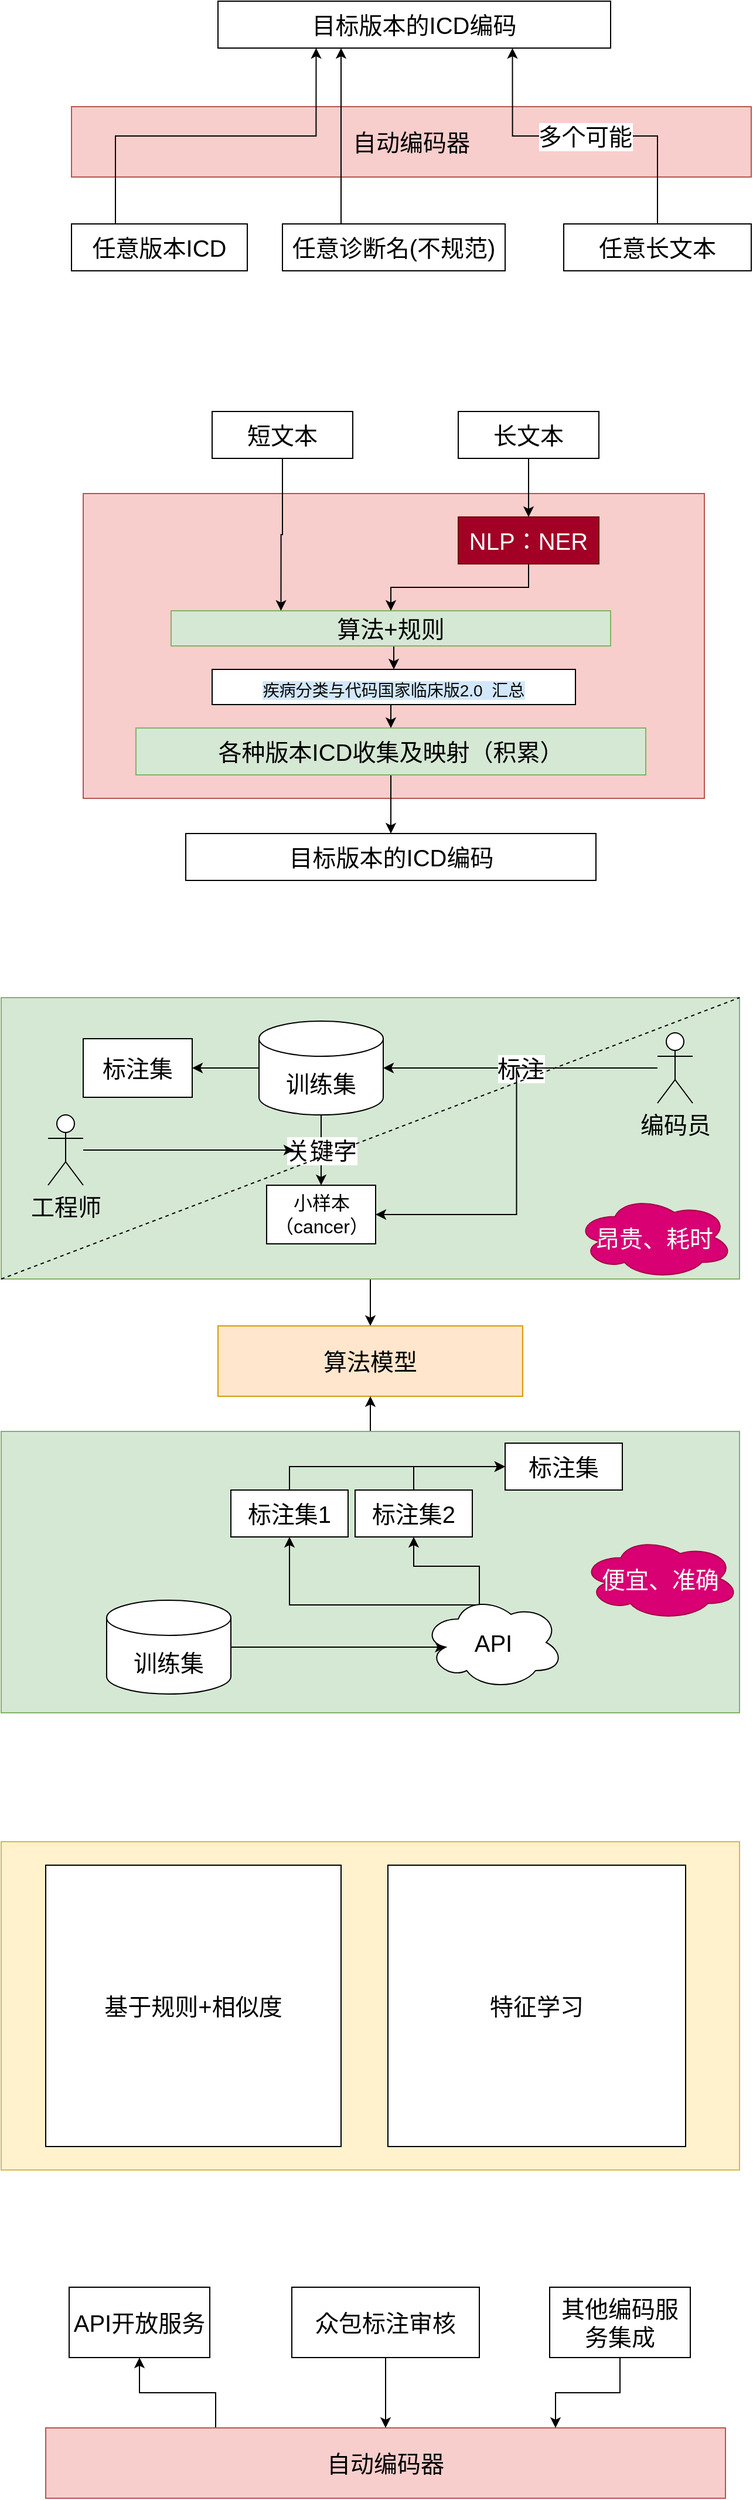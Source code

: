 <mxfile version="14.4.6" type="github" pages="7">
  <diagram id="YWA8alxb4Ff4LB2gFayH" name="自动编码">
    <mxGraphModel dx="1422" dy="762" grid="1" gridSize="10" guides="1" tooltips="1" connect="1" arrows="1" fold="1" page="1" pageScale="1" pageWidth="827" pageHeight="1169" math="0" shadow="0">
      <root>
        <mxCell id="0" />
        <mxCell id="1" parent="0" />
        <mxCell id="7i1Ni6EfzhS9-jwkkgG2-1" value="自动编码器" style="rounded=0;whiteSpace=wrap;html=1;fontSize=20;fillColor=#f8cecc;strokeColor=#b85450;" parent="1" vertex="1">
          <mxGeometry x="120" y="160" width="580" height="60" as="geometry" />
        </mxCell>
        <mxCell id="7i1Ni6EfzhS9-jwkkgG2-5" style="edgeStyle=orthogonalEdgeStyle;rounded=0;orthogonalLoop=1;jettySize=auto;html=1;exitX=0.25;exitY=0;exitDx=0;exitDy=0;entryX=0.25;entryY=1;entryDx=0;entryDy=0;fontSize=20;" parent="1" source="7i1Ni6EfzhS9-jwkkgG2-2" target="7i1Ni6EfzhS9-jwkkgG2-4" edge="1">
          <mxGeometry relative="1" as="geometry" />
        </mxCell>
        <mxCell id="7i1Ni6EfzhS9-jwkkgG2-2" value="任意版本ICD" style="rounded=0;whiteSpace=wrap;html=1;fontSize=20;" parent="1" vertex="1">
          <mxGeometry x="120" y="260" width="150" height="40" as="geometry" />
        </mxCell>
        <mxCell id="7i1Ni6EfzhS9-jwkkgG2-4" value="目标版本的ICD编码" style="rounded=0;whiteSpace=wrap;html=1;fontSize=20;" parent="1" vertex="1">
          <mxGeometry x="245" y="70" width="335" height="40" as="geometry" />
        </mxCell>
        <mxCell id="7i1Ni6EfzhS9-jwkkgG2-10" style="edgeStyle=orthogonalEdgeStyle;rounded=0;orthogonalLoop=1;jettySize=auto;html=1;exitX=0.5;exitY=0;exitDx=0;exitDy=0;fontSize=20;" parent="1" source="7i1Ni6EfzhS9-jwkkgG2-6" target="7i1Ni6EfzhS9-jwkkgG2-4" edge="1">
          <mxGeometry relative="1" as="geometry">
            <Array as="points">
              <mxPoint x="350" y="260" />
            </Array>
          </mxGeometry>
        </mxCell>
        <mxCell id="7i1Ni6EfzhS9-jwkkgG2-6" value="任意诊断名(不规范)" style="rounded=0;whiteSpace=wrap;html=1;fontSize=20;" parent="1" vertex="1">
          <mxGeometry x="300" y="260" width="190" height="40" as="geometry" />
        </mxCell>
        <mxCell id="7i1Ni6EfzhS9-jwkkgG2-12" value="多个可能" style="edgeStyle=orthogonalEdgeStyle;rounded=0;orthogonalLoop=1;jettySize=auto;html=1;exitX=0.5;exitY=0;exitDx=0;exitDy=0;entryX=0.75;entryY=1;entryDx=0;entryDy=0;fontSize=20;" parent="1" source="7i1Ni6EfzhS9-jwkkgG2-11" target="7i1Ni6EfzhS9-jwkkgG2-4" edge="1">
          <mxGeometry relative="1" as="geometry" />
        </mxCell>
        <mxCell id="7i1Ni6EfzhS9-jwkkgG2-11" value="任意长文本" style="rounded=0;whiteSpace=wrap;html=1;fontSize=20;" parent="1" vertex="1">
          <mxGeometry x="540" y="260" width="160" height="40" as="geometry" />
        </mxCell>
        <mxCell id="7i1Ni6EfzhS9-jwkkgG2-13" value="" style="rounded=0;whiteSpace=wrap;html=1;fontSize=20;fillColor=#f8cecc;strokeColor=#b85450;" parent="1" vertex="1">
          <mxGeometry x="130" y="490" width="530" height="260" as="geometry" />
        </mxCell>
        <mxCell id="7i1Ni6EfzhS9-jwkkgG2-26" style="edgeStyle=orthogonalEdgeStyle;rounded=0;orthogonalLoop=1;jettySize=auto;html=1;exitX=0.5;exitY=1;exitDx=0;exitDy=0;entryX=0.5;entryY=0;entryDx=0;entryDy=0;fontSize=20;" parent="1" source="7i1Ni6EfzhS9-jwkkgG2-14" target="7i1Ni6EfzhS9-jwkkgG2-25" edge="1">
          <mxGeometry relative="1" as="geometry" />
        </mxCell>
        <mxCell id="7i1Ni6EfzhS9-jwkkgG2-14" value="各种版本ICD收集及映射（积累）" style="rounded=0;whiteSpace=wrap;html=1;fontSize=20;fillColor=#d5e8d4;strokeColor=#82b366;" parent="1" vertex="1">
          <mxGeometry x="175" y="690" width="435" height="40" as="geometry" />
        </mxCell>
        <mxCell id="7i1Ni6EfzhS9-jwkkgG2-20" style="edgeStyle=orthogonalEdgeStyle;rounded=0;orthogonalLoop=1;jettySize=auto;html=1;exitX=0.5;exitY=1;exitDx=0;exitDy=0;entryX=0.5;entryY=0;entryDx=0;entryDy=0;fontSize=20;" parent="1" source="7i1Ni6EfzhS9-jwkkgG2-15" target="7i1Ni6EfzhS9-jwkkgG2-14" edge="1">
          <mxGeometry relative="1" as="geometry" />
        </mxCell>
        <mxCell id="7i1Ni6EfzhS9-jwkkgG2-15" value="&lt;span style=&quot;color: rgb(8 , 8 , 8) ; font-family: &amp;#34;verdana&amp;#34; , &amp;#34;arial&amp;#34; , &amp;#34;helvetica&amp;#34; , , sans-serif ; font-size: 14px ; background-color: rgb(210 , 231 , 250)&quot;&gt;疾病分类与代码国家临床版2.0&amp;nbsp; 汇总&lt;/span&gt;" style="rounded=0;whiteSpace=wrap;html=1;fontSize=20;" parent="1" vertex="1">
          <mxGeometry x="240" y="640" width="310" height="30" as="geometry" />
        </mxCell>
        <mxCell id="7i1Ni6EfzhS9-jwkkgG2-19" style="edgeStyle=orthogonalEdgeStyle;rounded=0;orthogonalLoop=1;jettySize=auto;html=1;exitX=0.5;exitY=1;exitDx=0;exitDy=0;entryX=0.5;entryY=0;entryDx=0;entryDy=0;fontSize=20;" parent="1" source="7i1Ni6EfzhS9-jwkkgG2-16" target="7i1Ni6EfzhS9-jwkkgG2-15" edge="1">
          <mxGeometry relative="1" as="geometry" />
        </mxCell>
        <mxCell id="7i1Ni6EfzhS9-jwkkgG2-16" value="算法+规则" style="rounded=0;whiteSpace=wrap;html=1;fontSize=20;fillColor=#d5e8d4;strokeColor=#82b366;" parent="1" vertex="1">
          <mxGeometry x="205" y="590" width="375" height="30" as="geometry" />
        </mxCell>
        <mxCell id="7i1Ni6EfzhS9-jwkkgG2-18" style="edgeStyle=orthogonalEdgeStyle;rounded=0;orthogonalLoop=1;jettySize=auto;html=1;exitX=0.5;exitY=1;exitDx=0;exitDy=0;entryX=0.5;entryY=0;entryDx=0;entryDy=0;fontSize=20;" parent="1" source="7i1Ni6EfzhS9-jwkkgG2-17" target="7i1Ni6EfzhS9-jwkkgG2-16" edge="1">
          <mxGeometry relative="1" as="geometry" />
        </mxCell>
        <mxCell id="7i1Ni6EfzhS9-jwkkgG2-17" value="NLP：NER" style="rounded=0;whiteSpace=wrap;html=1;fontSize=20;fillColor=#a20025;strokeColor=#6F0000;fontColor=#ffffff;" parent="1" vertex="1">
          <mxGeometry x="450" y="510" width="120" height="40" as="geometry" />
        </mxCell>
        <mxCell id="7i1Ni6EfzhS9-jwkkgG2-24" style="edgeStyle=orthogonalEdgeStyle;rounded=0;orthogonalLoop=1;jettySize=auto;html=1;exitX=0.5;exitY=1;exitDx=0;exitDy=0;entryX=0.25;entryY=0;entryDx=0;entryDy=0;fontSize=20;" parent="1" source="7i1Ni6EfzhS9-jwkkgG2-21" target="7i1Ni6EfzhS9-jwkkgG2-16" edge="1">
          <mxGeometry relative="1" as="geometry" />
        </mxCell>
        <mxCell id="7i1Ni6EfzhS9-jwkkgG2-21" value="短文本" style="rounded=0;whiteSpace=wrap;html=1;fontSize=20;" parent="1" vertex="1">
          <mxGeometry x="240" y="420" width="120" height="40" as="geometry" />
        </mxCell>
        <mxCell id="7i1Ni6EfzhS9-jwkkgG2-23" style="edgeStyle=orthogonalEdgeStyle;rounded=0;orthogonalLoop=1;jettySize=auto;html=1;exitX=0.5;exitY=1;exitDx=0;exitDy=0;fontSize=20;" parent="1" source="7i1Ni6EfzhS9-jwkkgG2-22" target="7i1Ni6EfzhS9-jwkkgG2-17" edge="1">
          <mxGeometry relative="1" as="geometry" />
        </mxCell>
        <mxCell id="7i1Ni6EfzhS9-jwkkgG2-22" value="长文本" style="rounded=0;whiteSpace=wrap;html=1;fontSize=20;" parent="1" vertex="1">
          <mxGeometry x="450" y="420" width="120" height="40" as="geometry" />
        </mxCell>
        <mxCell id="7i1Ni6EfzhS9-jwkkgG2-25" value="目标版本的ICD编码" style="rounded=0;whiteSpace=wrap;html=1;fontSize=20;" parent="1" vertex="1">
          <mxGeometry x="217.5" y="780" width="350" height="40" as="geometry" />
        </mxCell>
        <mxCell id="7i1Ni6EfzhS9-jwkkgG2-44" style="edgeStyle=orthogonalEdgeStyle;rounded=0;orthogonalLoop=1;jettySize=auto;html=1;exitX=0.5;exitY=1;exitDx=0;exitDy=0;fontSize=20;" parent="1" source="7i1Ni6EfzhS9-jwkkgG2-27" target="7i1Ni6EfzhS9-jwkkgG2-29" edge="1">
          <mxGeometry relative="1" as="geometry" />
        </mxCell>
        <mxCell id="7i1Ni6EfzhS9-jwkkgG2-27" value="" style="rounded=0;whiteSpace=wrap;html=1;fontSize=20;fillColor=#d5e8d4;strokeColor=#82b366;" parent="1" vertex="1">
          <mxGeometry x="60" y="920" width="630" height="240" as="geometry" />
        </mxCell>
        <mxCell id="7i1Ni6EfzhS9-jwkkgG2-37" value="关键字" style="edgeStyle=orthogonalEdgeStyle;rounded=0;orthogonalLoop=1;jettySize=auto;html=1;exitX=0.5;exitY=1;exitDx=0;exitDy=0;exitPerimeter=0;fontSize=20;" parent="1" source="7i1Ni6EfzhS9-jwkkgG2-28" target="7i1Ni6EfzhS9-jwkkgG2-30" edge="1">
          <mxGeometry relative="1" as="geometry" />
        </mxCell>
        <mxCell id="7i1Ni6EfzhS9-jwkkgG2-63" style="edgeStyle=orthogonalEdgeStyle;rounded=0;orthogonalLoop=1;jettySize=auto;html=1;exitX=0;exitY=0.5;exitDx=0;exitDy=0;exitPerimeter=0;entryX=1;entryY=0.5;entryDx=0;entryDy=0;fontSize=20;" parent="1" source="7i1Ni6EfzhS9-jwkkgG2-28" target="7i1Ni6EfzhS9-jwkkgG2-62" edge="1">
          <mxGeometry relative="1" as="geometry" />
        </mxCell>
        <mxCell id="7i1Ni6EfzhS9-jwkkgG2-28" value="训练集" style="shape=cylinder3;whiteSpace=wrap;html=1;boundedLbl=1;backgroundOutline=1;size=15;fontSize=20;" parent="1" vertex="1">
          <mxGeometry x="280" y="940" width="106" height="80" as="geometry" />
        </mxCell>
        <mxCell id="7i1Ni6EfzhS9-jwkkgG2-29" value="算法模型" style="rounded=0;whiteSpace=wrap;html=1;fontSize=20;fillColor=#ffe6cc;strokeColor=#d79b00;" parent="1" vertex="1">
          <mxGeometry x="245" y="1200" width="260" height="60" as="geometry" />
        </mxCell>
        <mxCell id="7i1Ni6EfzhS9-jwkkgG2-30" value="小样本（cancer）" style="rounded=0;whiteSpace=wrap;html=1;fontSize=16;" parent="1" vertex="1">
          <mxGeometry x="286.5" y="1080" width="93" height="50" as="geometry" />
        </mxCell>
        <mxCell id="7i1Ni6EfzhS9-jwkkgG2-32" value="标注" style="edgeStyle=orthogonalEdgeStyle;rounded=0;orthogonalLoop=1;jettySize=auto;html=1;fontSize=20;" parent="1" source="7i1Ni6EfzhS9-jwkkgG2-31" target="7i1Ni6EfzhS9-jwkkgG2-28" edge="1">
          <mxGeometry relative="1" as="geometry" />
        </mxCell>
        <mxCell id="7i1Ni6EfzhS9-jwkkgG2-40" style="edgeStyle=orthogonalEdgeStyle;rounded=0;orthogonalLoop=1;jettySize=auto;html=1;entryX=1;entryY=0.5;entryDx=0;entryDy=0;fontSize=20;" parent="1" source="7i1Ni6EfzhS9-jwkkgG2-31" target="7i1Ni6EfzhS9-jwkkgG2-30" edge="1">
          <mxGeometry relative="1" as="geometry" />
        </mxCell>
        <mxCell id="7i1Ni6EfzhS9-jwkkgG2-31" value="编码员" style="shape=umlActor;verticalLabelPosition=bottom;verticalAlign=top;html=1;outlineConnect=0;fontSize=20;" parent="1" vertex="1">
          <mxGeometry x="620" y="950" width="30" height="60" as="geometry" />
        </mxCell>
        <mxCell id="7i1Ni6EfzhS9-jwkkgG2-39" style="edgeStyle=orthogonalEdgeStyle;rounded=0;orthogonalLoop=1;jettySize=auto;html=1;fontSize=20;" parent="1" source="7i1Ni6EfzhS9-jwkkgG2-38" edge="1">
          <mxGeometry relative="1" as="geometry">
            <mxPoint x="310" y="1050" as="targetPoint" />
          </mxGeometry>
        </mxCell>
        <mxCell id="7i1Ni6EfzhS9-jwkkgG2-38" value="工程师" style="shape=umlActor;verticalLabelPosition=bottom;verticalAlign=top;html=1;outlineConnect=0;fontSize=20;" parent="1" vertex="1">
          <mxGeometry x="100" y="1020" width="30" height="60" as="geometry" />
        </mxCell>
        <mxCell id="7i1Ni6EfzhS9-jwkkgG2-41" value="" style="endArrow=none;dashed=1;html=1;fontSize=20;entryX=1;entryY=0;entryDx=0;entryDy=0;exitX=0;exitY=1;exitDx=0;exitDy=0;" parent="1" source="7i1Ni6EfzhS9-jwkkgG2-27" target="7i1Ni6EfzhS9-jwkkgG2-27" edge="1">
          <mxGeometry width="50" height="50" relative="1" as="geometry">
            <mxPoint x="70" y="1150" as="sourcePoint" />
            <mxPoint x="120" y="1100" as="targetPoint" />
          </mxGeometry>
        </mxCell>
        <mxCell id="7i1Ni6EfzhS9-jwkkgG2-43" value="昂贵、耗时" style="ellipse;shape=cloud;whiteSpace=wrap;html=1;fontSize=20;fillColor=#d80073;strokeColor=#A50040;fontColor=#ffffff;" parent="1" vertex="1">
          <mxGeometry x="550" y="1089" width="135" height="71" as="geometry" />
        </mxCell>
        <mxCell id="7i1Ni6EfzhS9-jwkkgG2-46" style="edgeStyle=orthogonalEdgeStyle;rounded=0;orthogonalLoop=1;jettySize=auto;html=1;exitX=0.5;exitY=0;exitDx=0;exitDy=0;fontSize=20;" parent="1" source="7i1Ni6EfzhS9-jwkkgG2-45" target="7i1Ni6EfzhS9-jwkkgG2-29" edge="1">
          <mxGeometry relative="1" as="geometry" />
        </mxCell>
        <mxCell id="7i1Ni6EfzhS9-jwkkgG2-45" value="" style="rounded=0;whiteSpace=wrap;html=1;fontSize=20;fillColor=#d5e8d4;strokeColor=#82b366;" parent="1" vertex="1">
          <mxGeometry x="60" y="1290" width="630" height="240" as="geometry" />
        </mxCell>
        <mxCell id="7i1Ni6EfzhS9-jwkkgG2-49" style="edgeStyle=orthogonalEdgeStyle;rounded=0;orthogonalLoop=1;jettySize=auto;html=1;exitX=1;exitY=0.5;exitDx=0;exitDy=0;exitPerimeter=0;entryX=0.16;entryY=0.55;entryDx=0;entryDy=0;entryPerimeter=0;fontSize=20;" parent="1" source="7i1Ni6EfzhS9-jwkkgG2-47" target="7i1Ni6EfzhS9-jwkkgG2-48" edge="1">
          <mxGeometry relative="1" as="geometry" />
        </mxCell>
        <mxCell id="7i1Ni6EfzhS9-jwkkgG2-47" value="训练集" style="shape=cylinder3;whiteSpace=wrap;html=1;boundedLbl=1;backgroundOutline=1;size=15;fontSize=20;" parent="1" vertex="1">
          <mxGeometry x="150" y="1434" width="106" height="80" as="geometry" />
        </mxCell>
        <mxCell id="7i1Ni6EfzhS9-jwkkgG2-51" style="edgeStyle=orthogonalEdgeStyle;rounded=0;orthogonalLoop=1;jettySize=auto;html=1;exitX=0.4;exitY=0.1;exitDx=0;exitDy=0;exitPerimeter=0;entryX=0.5;entryY=1;entryDx=0;entryDy=0;fontSize=20;" parent="1" source="7i1Ni6EfzhS9-jwkkgG2-48" target="7i1Ni6EfzhS9-jwkkgG2-50" edge="1">
          <mxGeometry relative="1" as="geometry" />
        </mxCell>
        <mxCell id="7i1Ni6EfzhS9-jwkkgG2-55" style="edgeStyle=orthogonalEdgeStyle;rounded=0;orthogonalLoop=1;jettySize=auto;html=1;exitX=0.4;exitY=0.1;exitDx=0;exitDy=0;exitPerimeter=0;entryX=0.5;entryY=1;entryDx=0;entryDy=0;fontSize=20;" parent="1" source="7i1Ni6EfzhS9-jwkkgG2-48" target="7i1Ni6EfzhS9-jwkkgG2-53" edge="1">
          <mxGeometry relative="1" as="geometry" />
        </mxCell>
        <mxCell id="7i1Ni6EfzhS9-jwkkgG2-48" value="API" style="ellipse;shape=cloud;whiteSpace=wrap;html=1;fontSize=20;" parent="1" vertex="1">
          <mxGeometry x="420" y="1430" width="120" height="80" as="geometry" />
        </mxCell>
        <mxCell id="7i1Ni6EfzhS9-jwkkgG2-59" style="edgeStyle=orthogonalEdgeStyle;rounded=0;orthogonalLoop=1;jettySize=auto;html=1;exitX=0.5;exitY=0;exitDx=0;exitDy=0;entryX=0;entryY=0.5;entryDx=0;entryDy=0;fontSize=20;" parent="1" source="7i1Ni6EfzhS9-jwkkgG2-50" target="7i1Ni6EfzhS9-jwkkgG2-58" edge="1">
          <mxGeometry relative="1" as="geometry" />
        </mxCell>
        <mxCell id="7i1Ni6EfzhS9-jwkkgG2-50" value="标注集1" style="rounded=0;whiteSpace=wrap;html=1;fontSize=20;" parent="1" vertex="1">
          <mxGeometry x="256" y="1340" width="100" height="40" as="geometry" />
        </mxCell>
        <mxCell id="7i1Ni6EfzhS9-jwkkgG2-61" style="edgeStyle=orthogonalEdgeStyle;rounded=0;orthogonalLoop=1;jettySize=auto;html=1;exitX=0.5;exitY=0;exitDx=0;exitDy=0;entryX=0;entryY=0.5;entryDx=0;entryDy=0;fontSize=20;" parent="1" source="7i1Ni6EfzhS9-jwkkgG2-53" target="7i1Ni6EfzhS9-jwkkgG2-58" edge="1">
          <mxGeometry relative="1" as="geometry" />
        </mxCell>
        <mxCell id="7i1Ni6EfzhS9-jwkkgG2-53" value="标注集2" style="rounded=0;whiteSpace=wrap;html=1;fontSize=20;" parent="1" vertex="1">
          <mxGeometry x="362" y="1340" width="100" height="40" as="geometry" />
        </mxCell>
        <mxCell id="7i1Ni6EfzhS9-jwkkgG2-57" value="便宜、准确" style="ellipse;shape=cloud;whiteSpace=wrap;html=1;fontSize=20;fillColor=#d80073;strokeColor=#A50040;fontColor=#ffffff;" parent="1" vertex="1">
          <mxGeometry x="555" y="1380" width="135" height="71" as="geometry" />
        </mxCell>
        <mxCell id="7i1Ni6EfzhS9-jwkkgG2-58" value="标注集" style="rounded=0;whiteSpace=wrap;html=1;fontSize=20;" parent="1" vertex="1">
          <mxGeometry x="490" y="1300" width="100" height="40" as="geometry" />
        </mxCell>
        <mxCell id="7i1Ni6EfzhS9-jwkkgG2-62" value="标注集" style="rounded=0;whiteSpace=wrap;html=1;fontSize=20;" parent="1" vertex="1">
          <mxGeometry x="130" y="955" width="93" height="50" as="geometry" />
        </mxCell>
        <mxCell id="7i1Ni6EfzhS9-jwkkgG2-64" value="" style="rounded=0;whiteSpace=wrap;html=1;fontSize=20;fillColor=#fff2cc;strokeColor=#d6b656;" parent="1" vertex="1">
          <mxGeometry x="60" y="1640" width="630" height="280" as="geometry" />
        </mxCell>
        <mxCell id="7i1Ni6EfzhS9-jwkkgG2-65" value="基于规则+相似度" style="rounded=0;whiteSpace=wrap;html=1;fontSize=20;" parent="1" vertex="1">
          <mxGeometry x="98" y="1660" width="252" height="240" as="geometry" />
        </mxCell>
        <mxCell id="7i1Ni6EfzhS9-jwkkgG2-66" value="特征学习" style="rounded=0;whiteSpace=wrap;html=1;fontSize=20;" parent="1" vertex="1">
          <mxGeometry x="390" y="1660" width="254" height="240" as="geometry" />
        </mxCell>
        <mxCell id="7i1Ni6EfzhS9-jwkkgG2-69" style="edgeStyle=orthogonalEdgeStyle;rounded=0;orthogonalLoop=1;jettySize=auto;html=1;exitX=0.25;exitY=0;exitDx=0;exitDy=0;fontSize=20;" parent="1" source="7i1Ni6EfzhS9-jwkkgG2-67" target="7i1Ni6EfzhS9-jwkkgG2-68" edge="1">
          <mxGeometry relative="1" as="geometry" />
        </mxCell>
        <mxCell id="7i1Ni6EfzhS9-jwkkgG2-67" value="自动编码器" style="rounded=0;whiteSpace=wrap;html=1;fontSize=20;fillColor=#f8cecc;strokeColor=#b85450;" parent="1" vertex="1">
          <mxGeometry x="98" y="2140" width="580" height="60" as="geometry" />
        </mxCell>
        <mxCell id="7i1Ni6EfzhS9-jwkkgG2-68" value="API开放服务" style="rounded=0;whiteSpace=wrap;html=1;fontSize=20;" parent="1" vertex="1">
          <mxGeometry x="118" y="2020" width="120" height="60" as="geometry" />
        </mxCell>
        <mxCell id="7i1Ni6EfzhS9-jwkkgG2-71" style="edgeStyle=orthogonalEdgeStyle;rounded=0;orthogonalLoop=1;jettySize=auto;html=1;exitX=0.5;exitY=1;exitDx=0;exitDy=0;fontSize=20;" parent="1" source="7i1Ni6EfzhS9-jwkkgG2-70" target="7i1Ni6EfzhS9-jwkkgG2-67" edge="1">
          <mxGeometry relative="1" as="geometry" />
        </mxCell>
        <mxCell id="7i1Ni6EfzhS9-jwkkgG2-70" value="众包标注审核" style="rounded=0;whiteSpace=wrap;html=1;fontSize=20;" parent="1" vertex="1">
          <mxGeometry x="308" y="2020" width="160" height="60" as="geometry" />
        </mxCell>
        <mxCell id="7i1Ni6EfzhS9-jwkkgG2-73" style="edgeStyle=orthogonalEdgeStyle;rounded=0;orthogonalLoop=1;jettySize=auto;html=1;exitX=0.5;exitY=1;exitDx=0;exitDy=0;entryX=0.75;entryY=0;entryDx=0;entryDy=0;fontSize=20;" parent="1" source="7i1Ni6EfzhS9-jwkkgG2-72" target="7i1Ni6EfzhS9-jwkkgG2-67" edge="1">
          <mxGeometry relative="1" as="geometry" />
        </mxCell>
        <mxCell id="7i1Ni6EfzhS9-jwkkgG2-72" value="其他编码服务集成" style="rounded=0;whiteSpace=wrap;html=1;fontSize=20;" parent="1" vertex="1">
          <mxGeometry x="528" y="2020" width="120" height="60" as="geometry" />
        </mxCell>
      </root>
    </mxGraphModel>
  </diagram>
  <diagram id="3jah0aciOzZQI71HUVWy" name="知识图谱">
    <mxGraphModel dx="1422" dy="762" grid="1" gridSize="10" guides="1" tooltips="1" connect="1" arrows="1" fold="1" page="1" pageScale="1" pageWidth="827" pageHeight="1169" math="0" shadow="0">
      <root>
        <mxCell id="iO-X8-kAIwG6ckkYvNHJ-0" />
        <mxCell id="iO-X8-kAIwG6ckkYvNHJ-1" parent="iO-X8-kAIwG6ckkYvNHJ-0" />
      </root>
    </mxGraphModel>
  </diagram>
  <diagram id="GiJnbDmDtJMv_6S4AFzC" name="医脑超融合架构">
    <mxGraphModel dx="1422" dy="762" grid="1" gridSize="10" guides="1" tooltips="1" connect="1" arrows="1" fold="1" page="1" pageScale="1" pageWidth="827" pageHeight="1169" math="0" shadow="0">
      <root>
        <mxCell id="NJjlm88lKkKg69CLPtb_-0" />
        <mxCell id="NJjlm88lKkKg69CLPtb_-1" parent="NJjlm88lKkKg69CLPtb_-0" />
        <mxCell id="KStZKDfSG_pr75kgcAIK-34" value="" style="rounded=0;whiteSpace=wrap;html=1;fontSize=16;" parent="NJjlm88lKkKg69CLPtb_-1" vertex="1">
          <mxGeometry x="53" y="350" width="456" height="180" as="geometry" />
        </mxCell>
        <mxCell id="C291sASh9r6qR85OCESf-14" style="edgeStyle=orthogonalEdgeStyle;rounded=0;orthogonalLoop=1;jettySize=auto;html=1;exitX=1;exitY=0.5;exitDx=0;exitDy=0;entryX=0;entryY=0.5;entryDx=0;entryDy=0;fontSize=16;shape=flexArrow;" parent="NJjlm88lKkKg69CLPtb_-1" source="C291sASh9r6qR85OCESf-10" target="C291sASh9r6qR85OCESf-12" edge="1">
          <mxGeometry relative="1" as="geometry" />
        </mxCell>
        <mxCell id="C291sASh9r6qR85OCESf-10" value="" style="rounded=0;whiteSpace=wrap;html=1;fontSize=16;" parent="NJjlm88lKkKg69CLPtb_-1" vertex="1">
          <mxGeometry x="59" y="370" width="190" height="147" as="geometry" />
        </mxCell>
        <mxCell id="NJjlm88lKkKg69CLPtb_-3" value="&amp;nbsp;" style="rounded=0;whiteSpace=wrap;html=1;fontSize=16;" parent="NJjlm88lKkKg69CLPtb_-1" vertex="1">
          <mxGeometry x="53" y="780" width="656" height="100" as="geometry" />
        </mxCell>
        <mxCell id="KStZKDfSG_pr75kgcAIK-0" value="安全设备" style="rounded=0;whiteSpace=wrap;html=1;fontSize=16;" parent="NJjlm88lKkKg69CLPtb_-1" vertex="1">
          <mxGeometry x="716" y="130" width="93" height="750" as="geometry" />
        </mxCell>
        <mxCell id="KStZKDfSG_pr75kgcAIK-3" value="" style="rounded=0;whiteSpace=wrap;html=1;fontSize=16;" parent="NJjlm88lKkKg69CLPtb_-1" vertex="1">
          <mxGeometry x="53" y="260" width="576" height="80" as="geometry" />
        </mxCell>
        <mxCell id="KStZKDfSG_pr75kgcAIK-4" value="" style="rounded=0;whiteSpace=wrap;html=1;fontSize=16;" parent="NJjlm88lKkKg69CLPtb_-1" vertex="1">
          <mxGeometry x="53" y="130" width="576" height="120" as="geometry" />
        </mxCell>
        <mxCell id="KStZKDfSG_pr75kgcAIK-12" value="存储资源池" style="rounded=0;whiteSpace=wrap;html=1;fontSize=16;" parent="NJjlm88lKkKg69CLPtb_-1" vertex="1">
          <mxGeometry x="389" y="590" width="150" height="120" as="geometry" />
        </mxCell>
        <mxCell id="KStZKDfSG_pr75kgcAIK-14" value="" style="rounded=0;whiteSpace=wrap;html=1;fontSize=16;" parent="NJjlm88lKkKg69CLPtb_-1" vertex="1">
          <mxGeometry x="529" y="350" width="100" height="180" as="geometry" />
        </mxCell>
        <mxCell id="KStZKDfSG_pr75kgcAIK-16" value="防火墙" style="rounded=0;whiteSpace=wrap;html=1;fontSize=16;" parent="NJjlm88lKkKg69CLPtb_-1" vertex="1">
          <mxGeometry x="730" y="240" width="65" height="60" as="geometry" />
        </mxCell>
        <mxCell id="KStZKDfSG_pr75kgcAIK-17" value="堡垒机" style="rounded=0;whiteSpace=wrap;html=1;fontSize=16;" parent="NJjlm88lKkKg69CLPtb_-1" vertex="1">
          <mxGeometry x="730" y="340" width="65" height="60" as="geometry" />
        </mxCell>
        <mxCell id="KStZKDfSG_pr75kgcAIK-18" value="VPN" style="rounded=0;whiteSpace=wrap;html=1;fontSize=16;" parent="NJjlm88lKkKg69CLPtb_-1" vertex="1">
          <mxGeometry x="730" y="585" width="65" height="60" as="geometry" />
        </mxCell>
        <mxCell id="KStZKDfSG_pr75kgcAIK-19" value="Auth" style="rounded=0;whiteSpace=wrap;html=1;fontSize=16;" parent="NJjlm88lKkKg69CLPtb_-1" vertex="1">
          <mxGeometry x="730" y="690" width="65" height="60" as="geometry" />
        </mxCell>
        <mxCell id="KStZKDfSG_pr75kgcAIK-22" value="虚拟化资源池" style="rounded=0;whiteSpace=wrap;html=1;fontSize=16;" parent="NJjlm88lKkKg69CLPtb_-1" vertex="1">
          <mxGeometry x="220" y="590" width="149" height="120" as="geometry" />
        </mxCell>
        <mxCell id="KStZKDfSG_pr75kgcAIK-23" value="网络资源池" style="rounded=0;whiteSpace=wrap;html=1;fontSize=16;" parent="NJjlm88lKkKg69CLPtb_-1" vertex="1">
          <mxGeometry x="53" y="590" width="146" height="120" as="geometry" />
        </mxCell>
        <mxCell id="KStZKDfSG_pr75kgcAIK-26" value="x86服务器集群" style="pointerEvents=1;shadow=0;dashed=0;html=1;strokeColor=none;fillColor=#434445;aspect=fixed;labelPosition=center;verticalLabelPosition=bottom;verticalAlign=top;align=center;outlineConnect=0;shape=mxgraph.vvd.server;fontSize=16;" parent="NJjlm88lKkKg69CLPtb_-1" vertex="1">
          <mxGeometry x="79" y="798.75" width="150" height="39" as="geometry" />
        </mxCell>
        <mxCell id="KStZKDfSG_pr75kgcAIK-28" value="虚拟化基础架构管理程序层" style="rounded=0;whiteSpace=wrap;html=1;fontSize=16;" parent="NJjlm88lKkKg69CLPtb_-1" vertex="1">
          <mxGeometry x="53" y="720" width="656" height="50" as="geometry" />
        </mxCell>
        <mxCell id="KStZKDfSG_pr75kgcAIK-30" value="万兆网络交换设备" style="pointerEvents=1;shadow=0;dashed=0;html=1;strokeColor=none;fillColor=#434445;aspect=fixed;labelPosition=center;verticalLabelPosition=bottom;verticalAlign=top;align=center;outlineConnect=0;shape=mxgraph.vvd.edge_gateway;fontSize=16;" parent="NJjlm88lKkKg69CLPtb_-1" vertex="1">
          <mxGeometry x="299" y="790.95" width="63" height="53.55" as="geometry" />
        </mxCell>
        <mxCell id="KStZKDfSG_pr75kgcAIK-32" value="高性能计算资源池" style="rounded=0;whiteSpace=wrap;html=1;fontSize=16;" parent="NJjlm88lKkKg69CLPtb_-1" vertex="1">
          <mxGeometry x="559" y="590" width="150" height="120" as="geometry" />
        </mxCell>
        <mxCell id="KStZKDfSG_pr75kgcAIK-33" value="SMART-M 资源调度平台" style="rounded=0;whiteSpace=wrap;html=1;fontSize=16;" parent="NJjlm88lKkKg69CLPtb_-1" vertex="1">
          <mxGeometry x="53" y="540" width="656" height="45" as="geometry" />
        </mxCell>
        <mxCell id="KStZKDfSG_pr75kgcAIK-35" value="硬件层" style="rounded=0;whiteSpace=wrap;html=1;fontSize=16;" parent="NJjlm88lKkKg69CLPtb_-1" vertex="1">
          <mxGeometry x="19" y="780" width="24" height="100" as="geometry" />
        </mxCell>
        <mxCell id="KStZKDfSG_pr75kgcAIK-36" value="资源超融合层" style="rounded=0;whiteSpace=wrap;html=1;fontSize=16;" parent="NJjlm88lKkKg69CLPtb_-1" vertex="1">
          <mxGeometry x="19" y="540" width="24" height="230" as="geometry" />
        </mxCell>
        <mxCell id="KStZKDfSG_pr75kgcAIK-37" value="中台技术层" style="rounded=0;whiteSpace=wrap;html=1;fontSize=16;" parent="NJjlm88lKkKg69CLPtb_-1" vertex="1">
          <mxGeometry x="19" y="260" width="24" height="260" as="geometry" />
        </mxCell>
        <mxCell id="KStZKDfSG_pr75kgcAIK-38" value="区块链" style="rounded=0;whiteSpace=wrap;html=1;fontSize=16;" parent="NJjlm88lKkKg69CLPtb_-1" vertex="1">
          <mxGeometry x="639" y="130" width="70" height="400" as="geometry" />
        </mxCell>
        <mxCell id="C291sASh9r6qR85OCESf-0" value="图数据库" style="aspect=fixed;perimeter=ellipsePerimeter;html=1;align=center;shadow=0;dashed=0;fontColor=#4277BB;labelBackgroundColor=#ffffff;fontSize=12;spacingTop=3;image;image=img/lib/ibm/data/caches.svg;" parent="NJjlm88lKkKg69CLPtb_-1" vertex="1">
          <mxGeometry x="99" y="447" width="50" height="50" as="geometry" />
        </mxCell>
        <mxCell id="C291sASh9r6qR85OCESf-1" value="双活集群" style="aspect=fixed;perimeter=ellipsePerimeter;html=1;align=center;shadow=0;dashed=0;fontColor=#4277BB;labelBackgroundColor=#ffffff;fontSize=12;spacingTop=3;image;image=img/lib/ibm/data/device_identity_service.svg;" parent="NJjlm88lKkKg69CLPtb_-1" vertex="1">
          <mxGeometry x="554" y="390" width="50" height="50" as="geometry" />
        </mxCell>
        <mxCell id="C291sASh9r6qR85OCESf-2" value="" style="aspect=fixed;perimeter=ellipsePerimeter;html=1;align=center;shadow=0;dashed=0;fontColor=#4277BB;labelBackgroundColor=#ffffff;fontSize=12;spacingTop=3;image;image=img/lib/ibm/data/device_identity_service.svg;" parent="NJjlm88lKkKg69CLPtb_-1" vertex="1">
          <mxGeometry x="554" y="465" width="50" height="50" as="geometry" />
        </mxCell>
        <mxCell id="C291sASh9r6qR85OCESf-4" value="&lt;span&gt;数据容灾&lt;/span&gt;" style="text;html=1;strokeColor=none;fillColor=none;align=center;verticalAlign=middle;whiteSpace=wrap;rounded=0;fontSize=16;" parent="NJjlm88lKkKg69CLPtb_-1" vertex="1">
          <mxGeometry x="539" y="360" width="80" height="20" as="geometry" />
        </mxCell>
        <mxCell id="C291sASh9r6qR85OCESf-6" value="π-m集群" style="aspect=fixed;perimeter=ellipsePerimeter;html=1;align=center;shadow=0;dashed=0;fontColor=#4277BB;labelBackgroundColor=#ffffff;fontSize=12;spacingTop=3;image;image=img/lib/ibm/data/device_registry.svg;" parent="NJjlm88lKkKg69CLPtb_-1" vertex="1">
          <mxGeometry x="104" y="377" width="45" height="45" as="geometry" />
        </mxCell>
        <mxCell id="C291sASh9r6qR85OCESf-7" value="Pi-M（医脑超融合）" style="text;html=1;strokeColor=none;fillColor=none;align=center;verticalAlign=middle;whiteSpace=wrap;rounded=0;fontSize=16;" parent="NJjlm88lKkKg69CLPtb_-1" vertex="1">
          <mxGeometry x="211" y="350" width="178" height="20" as="geometry" />
        </mxCell>
        <mxCell id="C291sASh9r6qR85OCESf-8" value="文档存储" style="aspect=fixed;html=1;points=[];align=center;image;fontSize=12;image=img/lib/mscae/Archive_Storage.svg;" parent="NJjlm88lKkKg69CLPtb_-1" vertex="1">
          <mxGeometry x="177.33" y="455" width="39.59" height="38" as="geometry" />
        </mxCell>
        <mxCell id="C291sASh9r6qR85OCESf-9" value="HBase集群" style="aspect=fixed;html=1;points=[];align=center;image;fontSize=12;image=img/lib/mscae/Table_Storage.svg;" parent="NJjlm88lKkKg69CLPtb_-1" vertex="1">
          <mxGeometry x="177.33" y="380" width="41.67" height="40" as="geometry" />
        </mxCell>
        <mxCell id="C291sASh9r6qR85OCESf-11" value="数据&lt;br&gt;库存储" style="rounded=0;whiteSpace=wrap;html=1;fontSize=16;" parent="NJjlm88lKkKg69CLPtb_-1" vertex="1">
          <mxGeometry x="69" y="378.5" width="24" height="130" as="geometry" />
        </mxCell>
        <mxCell id="C291sASh9r6qR85OCESf-12" value="" style="rounded=0;whiteSpace=wrap;html=1;fontSize=16;" parent="NJjlm88lKkKg69CLPtb_-1" vertex="1">
          <mxGeometry x="319" y="370" width="179" height="147" as="geometry" />
        </mxCell>
        <mxCell id="C291sASh9r6qR85OCESf-13" value="计算集成" style="rounded=0;whiteSpace=wrap;html=1;fontSize=16;" parent="NJjlm88lKkKg69CLPtb_-1" vertex="1">
          <mxGeometry x="469" y="378.5" width="24" height="130" as="geometry" />
        </mxCell>
        <mxCell id="C291sASh9r6qR85OCESf-15" value="MATLIB" style="rounded=0;whiteSpace=wrap;html=1;fontSize=16;" parent="NJjlm88lKkKg69CLPtb_-1" vertex="1">
          <mxGeometry x="339" y="380" width="120" height="26" as="geometry" />
        </mxCell>
        <mxCell id="C291sASh9r6qR85OCESf-16" value="R" style="rounded=0;whiteSpace=wrap;html=1;fontSize=16;" parent="NJjlm88lKkKg69CLPtb_-1" vertex="1">
          <mxGeometry x="339" y="414" width="120" height="26" as="geometry" />
        </mxCell>
        <mxCell id="C291sASh9r6qR85OCESf-17" value="PYTHON" style="rounded=0;whiteSpace=wrap;html=1;fontSize=16;" parent="NJjlm88lKkKg69CLPtb_-1" vertex="1">
          <mxGeometry x="339" y="447" width="120" height="26" as="geometry" />
        </mxCell>
        <mxCell id="C291sASh9r6qR85OCESf-18" value="SMART-M" style="rounded=0;whiteSpace=wrap;html=1;fontSize=16;" parent="NJjlm88lKkKg69CLPtb_-1" vertex="1">
          <mxGeometry x="339" y="482" width="120" height="26" as="geometry" />
        </mxCell>
        <mxCell id="C291sASh9r6qR85OCESf-19" value="医务服务" style="rounded=0;whiteSpace=wrap;html=1;fontSize=16;" parent="NJjlm88lKkKg69CLPtb_-1" vertex="1">
          <mxGeometry x="69" y="170" width="100" height="60" as="geometry" />
        </mxCell>
        <mxCell id="C291sASh9r6qR85OCESf-20" value="中间件" style="text;html=1;strokeColor=none;fillColor=none;align=center;verticalAlign=middle;whiteSpace=wrap;rounded=0;fontSize=16;" parent="NJjlm88lKkKg69CLPtb_-1" vertex="1">
          <mxGeometry x="301" y="260" width="80" height="20" as="geometry" />
        </mxCell>
        <mxCell id="C291sASh9r6qR85OCESf-21" value="ETL" style="rounded=0;whiteSpace=wrap;html=1;fontSize=16;" parent="NJjlm88lKkKg69CLPtb_-1" vertex="1">
          <mxGeometry x="69" y="270" width="100" height="60" as="geometry" />
        </mxCell>
        <mxCell id="C291sASh9r6qR85OCESf-22" value="HL7" style="rounded=0;whiteSpace=wrap;html=1;fontSize=16;" parent="NJjlm88lKkKg69CLPtb_-1" vertex="1">
          <mxGeometry x="189" y="270" width="100" height="60" as="geometry" />
        </mxCell>
        <mxCell id="C291sASh9r6qR85OCESf-23" value="API" style="rounded=0;whiteSpace=wrap;html=1;fontSize=16;" parent="NJjlm88lKkKg69CLPtb_-1" vertex="1">
          <mxGeometry x="379" y="270" width="100" height="60" as="geometry" />
        </mxCell>
        <mxCell id="C291sASh9r6qR85OCESf-24" value="?" style="rounded=0;whiteSpace=wrap;html=1;fontSize=16;" parent="NJjlm88lKkKg69CLPtb_-1" vertex="1">
          <mxGeometry x="504" y="270" width="100" height="60" as="geometry" />
        </mxCell>
        <mxCell id="C291sASh9r6qR85OCESf-25" value="科研" style="rounded=0;whiteSpace=wrap;html=1;fontSize=16;" parent="NJjlm88lKkKg69CLPtb_-1" vertex="1">
          <mxGeometry x="189" y="170" width="100" height="60" as="geometry" />
        </mxCell>
        <mxCell id="C291sASh9r6qR85OCESf-26" value="运营" style="rounded=0;whiteSpace=wrap;html=1;fontSize=16;" parent="NJjlm88lKkKg69CLPtb_-1" vertex="1">
          <mxGeometry x="379" y="170" width="100" height="60" as="geometry" />
        </mxCell>
        <mxCell id="C291sASh9r6qR85OCESf-27" value="教学" style="rounded=0;whiteSpace=wrap;html=1;fontSize=16;" parent="NJjlm88lKkKg69CLPtb_-1" vertex="1">
          <mxGeometry x="504" y="170" width="100" height="60" as="geometry" />
        </mxCell>
        <mxCell id="C291sASh9r6qR85OCESf-28" value="多用户应用层" style="rounded=0;whiteSpace=wrap;html=1;fontSize=16;" parent="NJjlm88lKkKg69CLPtb_-1" vertex="1">
          <mxGeometry x="19" y="130" width="24" height="120" as="geometry" />
        </mxCell>
        <mxCell id="C291sASh9r6qR85OCESf-29" value="数据运营" style="text;html=1;strokeColor=none;fillColor=none;align=center;verticalAlign=middle;whiteSpace=wrap;rounded=0;fontSize=16;" parent="NJjlm88lKkKg69CLPtb_-1" vertex="1">
          <mxGeometry x="286" y="150" width="110" height="20" as="geometry" />
        </mxCell>
        <mxCell id="C291sASh9r6qR85OCESf-30" value="auth" style="aspect=fixed;perimeter=ellipsePerimeter;html=1;align=center;shadow=0;dashed=0;fontColor=#4277BB;labelBackgroundColor=#ffffff;fontSize=12;spacingTop=3;image;image=img/lib/ibm/security/security_services.svg;" parent="NJjlm88lKkKg69CLPtb_-1" vertex="1">
          <mxGeometry x="651.5" y="150" width="45" height="45" as="geometry" />
        </mxCell>
        <mxCell id="C291sASh9r6qR85OCESf-31" value="同态加密" style="aspect=fixed;perimeter=ellipsePerimeter;html=1;align=center;shadow=0;dashed=0;fontColor=#4277BB;labelBackgroundColor=#ffffff;fontSize=12;spacingTop=3;image;image=img/lib/ibm/security/gateway.svg;" parent="NJjlm88lKkKg69CLPtb_-1" vertex="1">
          <mxGeometry x="651.5" y="225" width="45" height="45" as="geometry" />
        </mxCell>
        <mxCell id="C291sASh9r6qR85OCESf-32" value="记账" style="aspect=fixed;perimeter=ellipsePerimeter;html=1;align=center;shadow=0;dashed=0;fontColor=#4277BB;labelBackgroundColor=#ffffff;fontSize=12;spacingTop=3;image;image=img/lib/ibm/security/governance_risk_compliance.svg;" parent="NJjlm88lKkKg69CLPtb_-1" vertex="1">
          <mxGeometry x="651.5" y="347.5" width="45" height="45" as="geometry" />
        </mxCell>
        <mxCell id="C291sASh9r6qR85OCESf-33" value="授权" style="aspect=fixed;perimeter=ellipsePerimeter;html=1;align=center;shadow=0;dashed=0;fontColor=#4277BB;labelBackgroundColor=#ffffff;fontSize=12;spacingTop=3;image;image=img/lib/ibm/security/physical_security.svg;" parent="NJjlm88lKkKg69CLPtb_-1" vertex="1">
          <mxGeometry x="649" y="423" width="50" height="50" as="geometry" />
        </mxCell>
        <mxCell id="_hoBZXYMoLZit4RAuKes-0" value="&lt;span&gt;路由器、网闸&lt;/span&gt;" style="pointerEvents=1;shadow=0;dashed=0;html=1;strokeColor=none;fillColor=#434445;aspect=fixed;labelPosition=center;verticalLabelPosition=bottom;verticalAlign=top;align=center;outlineConnect=0;shape=mxgraph.vvd.nsx;fontSize=16;" parent="NJjlm88lKkKg69CLPtb_-1" vertex="1">
          <mxGeometry x="448" y="800" width="57.79" height="44.5" as="geometry" />
        </mxCell>
        <mxCell id="_hoBZXYMoLZit4RAuKes-1" value="GPU计算集群" style="pointerEvents=1;shadow=0;dashed=0;html=1;strokeColor=none;fillColor=#434445;aspect=fixed;labelPosition=center;verticalLabelPosition=bottom;verticalAlign=top;align=center;outlineConnect=0;shape=mxgraph.vvd.scsi_controller;fontSize=16;" parent="NJjlm88lKkKg69CLPtb_-1" vertex="1">
          <mxGeometry x="579" y="800" width="86.67" height="39" as="geometry" />
        </mxCell>
        <mxCell id="_Ecza1lfPZ1eHMMUiuZ9-0" value="医脑超融合架构" style="rounded=0;whiteSpace=wrap;html=1;fontSize=26;" parent="NJjlm88lKkKg69CLPtb_-1" vertex="1">
          <mxGeometry x="19" y="70" width="790" height="50" as="geometry" />
        </mxCell>
      </root>
    </mxGraphModel>
  </diagram>
  <diagram id="09W8qQVFaTtrQcz4z8vM" name="统计师经纪人">
    <mxGraphModel dx="1422" dy="762" grid="1" gridSize="10" guides="1" tooltips="1" connect="1" arrows="1" fold="1" page="1" pageScale="1" pageWidth="827" pageHeight="1169" math="0" shadow="0">
      <root>
        <mxCell id="bzLoWbuDq6tsHL77B9Zx-0" />
        <mxCell id="bzLoWbuDq6tsHL77B9Zx-1" parent="bzLoWbuDq6tsHL77B9Zx-0" />
        <mxCell id="bzLoWbuDq6tsHL77B9Zx-6" style="edgeStyle=orthogonalEdgeStyle;rounded=0;orthogonalLoop=1;jettySize=auto;html=1;exitX=0.5;exitY=1;exitDx=0;exitDy=0;fontSize=17;" parent="bzLoWbuDq6tsHL77B9Zx-1" source="bzLoWbuDq6tsHL77B9Zx-2" target="bzLoWbuDq6tsHL77B9Zx-5" edge="1">
          <mxGeometry relative="1" as="geometry" />
        </mxCell>
        <mxCell id="bzLoWbuDq6tsHL77B9Zx-2" value="提出合作需求" style="rounded=0;whiteSpace=wrap;html=1;fontSize=17;" parent="bzLoWbuDq6tsHL77B9Zx-1" vertex="1">
          <mxGeometry x="345" y="180" width="120" height="50" as="geometry" />
        </mxCell>
        <mxCell id="bzLoWbuDq6tsHL77B9Zx-4" style="edgeStyle=orthogonalEdgeStyle;rounded=0;orthogonalLoop=1;jettySize=auto;html=1;entryX=0.5;entryY=0;entryDx=0;entryDy=0;fontSize=17;" parent="bzLoWbuDq6tsHL77B9Zx-1" source="bzLoWbuDq6tsHL77B9Zx-3" target="bzLoWbuDq6tsHL77B9Zx-2" edge="1">
          <mxGeometry relative="1" as="geometry" />
        </mxCell>
        <mxCell id="bzLoWbuDq6tsHL77B9Zx-3" value="医生、科研人员、机构" style="shape=umlActor;verticalLabelPosition=bottom;verticalAlign=top;html=1;outlineConnect=0;fontSize=17;" parent="bzLoWbuDq6tsHL77B9Zx-1" vertex="1">
          <mxGeometry x="390" y="40" width="30" height="60" as="geometry" />
        </mxCell>
        <mxCell id="bzLoWbuDq6tsHL77B9Zx-8" style="edgeStyle=orthogonalEdgeStyle;rounded=0;orthogonalLoop=1;jettySize=auto;html=1;exitX=0.5;exitY=1;exitDx=0;exitDy=0;fontSize=17;" parent="bzLoWbuDq6tsHL77B9Zx-1" source="bzLoWbuDq6tsHL77B9Zx-5" target="bzLoWbuDq6tsHL77B9Zx-7" edge="1">
          <mxGeometry relative="1" as="geometry" />
        </mxCell>
        <mxCell id="bzLoWbuDq6tsHL77B9Zx-5" value="寻找专家（统计师、IT专家）" style="rounded=0;whiteSpace=wrap;html=1;fontSize=17;" parent="bzLoWbuDq6tsHL77B9Zx-1" vertex="1">
          <mxGeometry x="290" y="280" width="230" height="60" as="geometry" />
        </mxCell>
        <mxCell id="bzLoWbuDq6tsHL77B9Zx-10" style="edgeStyle=orthogonalEdgeStyle;rounded=0;orthogonalLoop=1;jettySize=auto;html=1;exitX=0.5;exitY=1;exitDx=0;exitDy=0;fontSize=17;" parent="bzLoWbuDq6tsHL77B9Zx-1" source="bzLoWbuDq6tsHL77B9Zx-7" target="bzLoWbuDq6tsHL77B9Zx-9" edge="1">
          <mxGeometry relative="1" as="geometry" />
        </mxCell>
        <mxCell id="bzLoWbuDq6tsHL77B9Zx-7" value="第一轮：可行性合作" style="rounded=0;whiteSpace=wrap;html=1;fontSize=17;" parent="bzLoWbuDq6tsHL77B9Zx-1" vertex="1">
          <mxGeometry x="290" y="390" width="230" height="60" as="geometry" />
        </mxCell>
        <mxCell id="bzLoWbuDq6tsHL77B9Zx-11" style="edgeStyle=orthogonalEdgeStyle;rounded=0;orthogonalLoop=1;jettySize=auto;html=1;exitX=0;exitY=0.5;exitDx=0;exitDy=0;entryX=0;entryY=0.5;entryDx=0;entryDy=0;fontSize=17;" parent="bzLoWbuDq6tsHL77B9Zx-1" source="bzLoWbuDq6tsHL77B9Zx-9" target="bzLoWbuDq6tsHL77B9Zx-2" edge="1">
          <mxGeometry relative="1" as="geometry">
            <Array as="points">
              <mxPoint x="190" y="545" />
              <mxPoint x="190" y="205" />
            </Array>
          </mxGeometry>
        </mxCell>
        <mxCell id="bzLoWbuDq6tsHL77B9Zx-12" value="修改需求" style="edgeLabel;html=1;align=center;verticalAlign=middle;resizable=0;points=[];fontSize=17;" parent="bzLoWbuDq6tsHL77B9Zx-11" vertex="1" connectable="0">
          <mxGeometry x="-0.024" y="-2" relative="1" as="geometry">
            <mxPoint as="offset" />
          </mxGeometry>
        </mxCell>
        <mxCell id="bzLoWbuDq6tsHL77B9Zx-14" value="确认" style="edgeStyle=orthogonalEdgeStyle;rounded=0;orthogonalLoop=1;jettySize=auto;html=1;exitX=0.5;exitY=1;exitDx=0;exitDy=0;fontSize=17;" parent="bzLoWbuDq6tsHL77B9Zx-1" source="bzLoWbuDq6tsHL77B9Zx-9" target="bzLoWbuDq6tsHL77B9Zx-13" edge="1">
          <mxGeometry relative="1" as="geometry" />
        </mxCell>
        <mxCell id="bzLoWbuDq6tsHL77B9Zx-9" value="确认合作意向" style="rhombus;whiteSpace=wrap;html=1;fontSize=17;" parent="bzLoWbuDq6tsHL77B9Zx-1" vertex="1">
          <mxGeometry x="302.5" y="504.5" width="205" height="80" as="geometry" />
        </mxCell>
        <mxCell id="bzLoWbuDq6tsHL77B9Zx-18" style="edgeStyle=orthogonalEdgeStyle;rounded=0;orthogonalLoop=1;jettySize=auto;html=1;exitX=0.5;exitY=1;exitDx=0;exitDy=0;entryX=0.5;entryY=0;entryDx=0;entryDy=0;fontSize=17;" parent="bzLoWbuDq6tsHL77B9Zx-1" source="bzLoWbuDq6tsHL77B9Zx-13" target="bzLoWbuDq6tsHL77B9Zx-17" edge="1">
          <mxGeometry relative="1" as="geometry" />
        </mxCell>
        <mxCell id="bzLoWbuDq6tsHL77B9Zx-13" value="电子合同签署" style="rounded=0;whiteSpace=wrap;html=1;fontSize=17;" parent="bzLoWbuDq6tsHL77B9Zx-1" vertex="1">
          <mxGeometry x="345" y="637.5" width="120" height="50" as="geometry" />
        </mxCell>
        <mxCell id="bzLoWbuDq6tsHL77B9Zx-16" style="edgeStyle=orthogonalEdgeStyle;rounded=0;orthogonalLoop=1;jettySize=auto;html=1;exitX=1;exitY=0.5;exitDx=0;exitDy=0;fontSize=17;" parent="bzLoWbuDq6tsHL77B9Zx-1" source="bzLoWbuDq6tsHL77B9Zx-15" target="bzLoWbuDq6tsHL77B9Zx-13" edge="1">
          <mxGeometry relative="1" as="geometry" />
        </mxCell>
        <mxCell id="bzLoWbuDq6tsHL77B9Zx-15" value="经纪人服务" style="shape=step;perimeter=stepPerimeter;whiteSpace=wrap;html=1;fixedSize=1;fontSize=17;fillColor=#fa6800;strokeColor=#C73500;fontColor=#ffffff;" parent="bzLoWbuDq6tsHL77B9Zx-1" vertex="1">
          <mxGeometry x="100" y="630" width="180" height="65" as="geometry" />
        </mxCell>
        <mxCell id="bzLoWbuDq6tsHL77B9Zx-20" style="edgeStyle=orthogonalEdgeStyle;rounded=0;orthogonalLoop=1;jettySize=auto;html=1;exitX=1;exitY=0.5;exitDx=0;exitDy=0;fontSize=17;" parent="bzLoWbuDq6tsHL77B9Zx-1" source="bzLoWbuDq6tsHL77B9Zx-17" target="bzLoWbuDq6tsHL77B9Zx-19" edge="1">
          <mxGeometry relative="1" as="geometry" />
        </mxCell>
        <mxCell id="bzLoWbuDq6tsHL77B9Zx-22" style="edgeStyle=orthogonalEdgeStyle;rounded=0;orthogonalLoop=1;jettySize=auto;html=1;exitX=0.5;exitY=1;exitDx=0;exitDy=0;fontSize=17;" parent="bzLoWbuDq6tsHL77B9Zx-1" source="bzLoWbuDq6tsHL77B9Zx-17" target="bzLoWbuDq6tsHL77B9Zx-21" edge="1">
          <mxGeometry relative="1" as="geometry" />
        </mxCell>
        <mxCell id="bzLoWbuDq6tsHL77B9Zx-17" value="是否为署名权合同" style="rhombus;whiteSpace=wrap;html=1;fontSize=17;" parent="bzLoWbuDq6tsHL77B9Zx-1" vertex="1">
          <mxGeometry x="302.5" y="730" width="205" height="80" as="geometry" />
        </mxCell>
        <mxCell id="bzLoWbuDq6tsHL77B9Zx-24" style="edgeStyle=orthogonalEdgeStyle;rounded=0;orthogonalLoop=1;jettySize=auto;html=1;exitX=0.5;exitY=0;exitDx=0;exitDy=0;entryX=1;entryY=0.5;entryDx=0;entryDy=0;fontSize=17;" parent="bzLoWbuDq6tsHL77B9Zx-1" source="bzLoWbuDq6tsHL77B9Zx-19" target="bzLoWbuDq6tsHL77B9Zx-13" edge="1">
          <mxGeometry relative="1" as="geometry" />
        </mxCell>
        <mxCell id="bzLoWbuDq6tsHL77B9Zx-19" value="合同履约监督" style="rounded=0;whiteSpace=wrap;html=1;fontSize=17;" parent="bzLoWbuDq6tsHL77B9Zx-1" vertex="1">
          <mxGeometry x="560" y="745" width="120" height="50" as="geometry" />
        </mxCell>
        <mxCell id="bzLoWbuDq6tsHL77B9Zx-26" style="edgeStyle=orthogonalEdgeStyle;rounded=0;orthogonalLoop=1;jettySize=auto;html=1;exitX=1;exitY=0.5;exitDx=0;exitDy=0;fontSize=17;" parent="bzLoWbuDq6tsHL77B9Zx-1" source="bzLoWbuDq6tsHL77B9Zx-21" target="bzLoWbuDq6tsHL77B9Zx-25" edge="1">
          <mxGeometry relative="1" as="geometry" />
        </mxCell>
        <mxCell id="bzLoWbuDq6tsHL77B9Zx-33" style="edgeStyle=orthogonalEdgeStyle;rounded=0;orthogonalLoop=1;jettySize=auto;html=1;exitX=0.5;exitY=1;exitDx=0;exitDy=0;fontSize=17;" parent="bzLoWbuDq6tsHL77B9Zx-1" source="bzLoWbuDq6tsHL77B9Zx-21" target="bzLoWbuDq6tsHL77B9Zx-32" edge="1">
          <mxGeometry relative="1" as="geometry" />
        </mxCell>
        <mxCell id="bzLoWbuDq6tsHL77B9Zx-21" value="是否为付费服务合同" style="rhombus;whiteSpace=wrap;html=1;fontSize=17;" parent="bzLoWbuDq6tsHL77B9Zx-1" vertex="1">
          <mxGeometry x="302.5" y="860" width="205" height="80" as="geometry" />
        </mxCell>
        <mxCell id="bzLoWbuDq6tsHL77B9Zx-27" style="edgeStyle=orthogonalEdgeStyle;rounded=0;orthogonalLoop=1;jettySize=auto;html=1;exitX=0.5;exitY=0;exitDx=0;exitDy=0;entryX=0.5;entryY=1;entryDx=0;entryDy=0;fontSize=17;" parent="bzLoWbuDq6tsHL77B9Zx-1" source="bzLoWbuDq6tsHL77B9Zx-25" target="bzLoWbuDq6tsHL77B9Zx-19" edge="1">
          <mxGeometry relative="1" as="geometry" />
        </mxCell>
        <mxCell id="bzLoWbuDq6tsHL77B9Zx-25" value="开具发票" style="rounded=0;whiteSpace=wrap;html=1;fontSize=17;" parent="bzLoWbuDq6tsHL77B9Zx-1" vertex="1">
          <mxGeometry x="560" y="875" width="120" height="50" as="geometry" />
        </mxCell>
        <mxCell id="bzLoWbuDq6tsHL77B9Zx-31" style="edgeStyle=orthogonalEdgeStyle;rounded=0;orthogonalLoop=1;jettySize=auto;html=1;exitX=0;exitY=0.5;exitDx=0;exitDy=0;exitPerimeter=0;entryX=1;entryY=0.5;entryDx=0;entryDy=0;fontSize=17;" parent="bzLoWbuDq6tsHL77B9Zx-1" source="bzLoWbuDq6tsHL77B9Zx-30" target="bzLoWbuDq6tsHL77B9Zx-5" edge="1">
          <mxGeometry relative="1" as="geometry" />
        </mxCell>
        <mxCell id="bzLoWbuDq6tsHL77B9Zx-30" value="专家人才库" style="shape=cylinder3;whiteSpace=wrap;html=1;boundedLbl=1;backgroundOutline=1;size=15;fontSize=17;fillColor=#fa6800;strokeColor=#C73500;fontColor=#ffffff;" parent="bzLoWbuDq6tsHL77B9Zx-1" vertex="1">
          <mxGeometry x="590" y="270" width="110" height="80" as="geometry" />
        </mxCell>
        <mxCell id="bzLoWbuDq6tsHL77B9Zx-32" value="合作完成及评价" style="rounded=0;whiteSpace=wrap;html=1;fontSize=17;" parent="bzLoWbuDq6tsHL77B9Zx-1" vertex="1">
          <mxGeometry x="327.5" y="1000" width="155" height="50" as="geometry" />
        </mxCell>
      </root>
    </mxGraphModel>
  </diagram>
  <diagram id="PabRCXZwBnguqlAVr8Dy" name="Page-5">
    <mxGraphModel dx="1422" dy="762" grid="1" gridSize="10" guides="1" tooltips="1" connect="1" arrows="1" fold="1" page="1" pageScale="1" pageWidth="827" pageHeight="1169" math="0" shadow="0">
      <root>
        <mxCell id="91IfqazUTDTyFJ03EjlZ-0" />
        <mxCell id="91IfqazUTDTyFJ03EjlZ-1" parent="91IfqazUTDTyFJ03EjlZ-0" />
        <mxCell id="91IfqazUTDTyFJ03EjlZ-2" value="本体发现" style="rounded=0;whiteSpace=wrap;html=1;fontSize=17;" vertex="1" parent="91IfqazUTDTyFJ03EjlZ-1">
          <mxGeometry x="200" y="240" width="120" height="40" as="geometry" />
        </mxCell>
        <mxCell id="91IfqazUTDTyFJ03EjlZ-5" style="edgeStyle=orthogonalEdgeStyle;rounded=0;orthogonalLoop=1;jettySize=auto;html=1;exitX=1;exitY=0.5;exitDx=0;exitDy=0;entryX=0;entryY=0.5;entryDx=0;entryDy=0;fontSize=17;" edge="1" parent="91IfqazUTDTyFJ03EjlZ-1" source="91IfqazUTDTyFJ03EjlZ-3" target="91IfqazUTDTyFJ03EjlZ-4">
          <mxGeometry relative="1" as="geometry" />
        </mxCell>
        <mxCell id="91IfqazUTDTyFJ03EjlZ-3" value="本体编辑器" style="rounded=0;whiteSpace=wrap;html=1;fontSize=17;" vertex="1" parent="91IfqazUTDTyFJ03EjlZ-1">
          <mxGeometry x="400" y="240" width="120" height="40" as="geometry" />
        </mxCell>
        <mxCell id="91IfqazUTDTyFJ03EjlZ-4" value="继承" style="rounded=0;whiteSpace=wrap;html=1;fontSize=17;" vertex="1" parent="91IfqazUTDTyFJ03EjlZ-1">
          <mxGeometry x="640" y="200" width="80" height="40" as="geometry" />
        </mxCell>
        <mxCell id="91IfqazUTDTyFJ03EjlZ-6" value="本体" style="rounded=0;whiteSpace=wrap;html=1;fontSize=17;" vertex="1" parent="91IfqazUTDTyFJ03EjlZ-1">
          <mxGeometry x="440" y="520" width="120" height="60" as="geometry" />
        </mxCell>
        <mxCell id="b6Ppn34S5sb6nzYbH6FW-1" style="edgeStyle=orthogonalEdgeStyle;rounded=0;orthogonalLoop=1;jettySize=auto;html=1;exitX=1;exitY=0.5;exitDx=0;exitDy=0;fontSize=17;" edge="1" parent="91IfqazUTDTyFJ03EjlZ-1" source="91IfqazUTDTyFJ03EjlZ-7" target="91IfqazUTDTyFJ03EjlZ-6">
          <mxGeometry relative="1" as="geometry" />
        </mxCell>
        <mxCell id="91IfqazUTDTyFJ03EjlZ-7" value="三元组" style="rounded=0;whiteSpace=wrap;html=1;fontSize=17;" vertex="1" parent="91IfqazUTDTyFJ03EjlZ-1">
          <mxGeometry x="240" y="520" width="120" height="60" as="geometry" />
        </mxCell>
        <mxCell id="91IfqazUTDTyFJ03EjlZ-8" value="Schema" style="rounded=0;whiteSpace=wrap;html=1;fontSize=17;" vertex="1" parent="91IfqazUTDTyFJ03EjlZ-1">
          <mxGeometry x="360" y="640" width="80" height="40" as="geometry" />
        </mxCell>
        <mxCell id="b6Ppn34S5sb6nzYbH6FW-0" style="edgeStyle=orthogonalEdgeStyle;rounded=0;orthogonalLoop=1;jettySize=auto;html=1;exitX=0.5;exitY=1;exitDx=0;exitDy=0;fontSize=17;" edge="1" parent="91IfqazUTDTyFJ03EjlZ-1" source="91IfqazUTDTyFJ03EjlZ-9" target="91IfqazUTDTyFJ03EjlZ-8">
          <mxGeometry relative="1" as="geometry" />
        </mxCell>
        <mxCell id="91IfqazUTDTyFJ03EjlZ-9" value="术语" style="rounded=0;whiteSpace=wrap;html=1;fontSize=17;" vertex="1" parent="91IfqazUTDTyFJ03EjlZ-1">
          <mxGeometry x="360" y="400" width="80" height="40" as="geometry" />
        </mxCell>
      </root>
    </mxGraphModel>
  </diagram>
  <diagram id="SpI0b6KVarR9MTVL_OwZ" name="Page-6">
    <mxGraphModel dx="1422" dy="762" grid="1" gridSize="10" guides="1" tooltips="1" connect="1" arrows="1" fold="1" page="1" pageScale="1" pageWidth="827" pageHeight="1169" math="0" shadow="0">
      <root>
        <mxCell id="09sPG2H1tFu97CZ0pa9a-0" />
        <mxCell id="09sPG2H1tFu97CZ0pa9a-1" parent="09sPG2H1tFu97CZ0pa9a-0" />
        <mxCell id="09sPG2H1tFu97CZ0pa9a-2" value="" style="rounded=0;whiteSpace=wrap;html=1;fontSize=17;" vertex="1" parent="09sPG2H1tFu97CZ0pa9a-1">
          <mxGeometry x="280" y="280" width="320" height="230" as="geometry" />
        </mxCell>
        <mxCell id="09sPG2H1tFu97CZ0pa9a-6" style="edgeStyle=orthogonalEdgeStyle;rounded=0;orthogonalLoop=1;jettySize=auto;html=1;exitX=0.5;exitY=1;exitDx=0;exitDy=0;entryX=0.5;entryY=0;entryDx=0;entryDy=0;fontSize=17;" edge="1" parent="09sPG2H1tFu97CZ0pa9a-1" source="09sPG2H1tFu97CZ0pa9a-3" target="09sPG2H1tFu97CZ0pa9a-2">
          <mxGeometry relative="1" as="geometry" />
        </mxCell>
        <mxCell id="09sPG2H1tFu97CZ0pa9a-3" value="" style="rounded=0;whiteSpace=wrap;html=1;fontSize=17;" vertex="1" parent="09sPG2H1tFu97CZ0pa9a-1">
          <mxGeometry x="280" y="120" width="320" height="100" as="geometry" />
        </mxCell>
        <mxCell id="09sPG2H1tFu97CZ0pa9a-4" value="知识输入" style="text;html=1;strokeColor=none;fillColor=none;align=center;verticalAlign=middle;whiteSpace=wrap;rounded=0;fontSize=17;" vertex="1" parent="09sPG2H1tFu97CZ0pa9a-1">
          <mxGeometry x="404" y="130" width="100" height="20" as="geometry" />
        </mxCell>
        <mxCell id="09sPG2H1tFu97CZ0pa9a-5" value="知识图谱" style="text;html=1;strokeColor=none;fillColor=none;align=center;verticalAlign=middle;whiteSpace=wrap;rounded=0;fontSize=17;" vertex="1" parent="09sPG2H1tFu97CZ0pa9a-1">
          <mxGeometry x="390" y="290" width="100" height="20" as="geometry" />
        </mxCell>
        <mxCell id="w8b9b4qF1kEU7f_2Xytv-0" value="爬虫" style="rounded=0;whiteSpace=wrap;html=1;fontSize=17;" vertex="1" parent="09sPG2H1tFu97CZ0pa9a-1">
          <mxGeometry x="300" y="165" width="56" height="30" as="geometry" />
        </mxCell>
        <mxCell id="w8b9b4qF1kEU7f_2Xytv-2" value="字典" style="rounded=0;whiteSpace=wrap;html=1;fontSize=17;" vertex="1" parent="09sPG2H1tFu97CZ0pa9a-1">
          <mxGeometry x="370" y="165" width="56" height="30" as="geometry" />
        </mxCell>
        <mxCell id="w8b9b4qF1kEU7f_2Xytv-3" value="百科" style="rounded=0;whiteSpace=wrap;html=1;fontSize=17;" vertex="1" parent="09sPG2H1tFu97CZ0pa9a-1">
          <mxGeometry x="440" y="165" width="56" height="30" as="geometry" />
        </mxCell>
        <mxCell id="w8b9b4qF1kEU7f_2Xytv-4" value="知识库" style="rounded=0;whiteSpace=wrap;html=1;fontSize=17;" vertex="1" parent="09sPG2H1tFu97CZ0pa9a-1">
          <mxGeometry x="520" y="165" width="66" height="30" as="geometry" />
        </mxCell>
        <mxCell id="w8b9b4qF1kEU7f_2Xytv-5" value="Schema" style="rounded=0;whiteSpace=wrap;html=1;fontSize=17;" vertex="1" parent="09sPG2H1tFu97CZ0pa9a-1">
          <mxGeometry x="314" y="340" width="104" height="50" as="geometry" />
        </mxCell>
        <mxCell id="w8b9b4qF1kEU7f_2Xytv-6" value="术语集" style="rounded=0;whiteSpace=wrap;html=1;fontSize=17;" vertex="1" parent="09sPG2H1tFu97CZ0pa9a-1">
          <mxGeometry x="462" y="340" width="104" height="50" as="geometry" />
        </mxCell>
        <mxCell id="w8b9b4qF1kEU7f_2Xytv-7" value="知识库" style="rounded=0;whiteSpace=wrap;html=1;fontSize=17;" vertex="1" parent="09sPG2H1tFu97CZ0pa9a-1">
          <mxGeometry x="314" y="430" width="104" height="50" as="geometry" />
        </mxCell>
        <mxCell id="w8b9b4qF1kEU7f_2Xytv-8" value="推理机" style="rounded=0;whiteSpace=wrap;html=1;fontSize=17;" vertex="1" parent="09sPG2H1tFu97CZ0pa9a-1">
          <mxGeometry x="462" y="430" width="104" height="50" as="geometry" />
        </mxCell>
        <mxCell id="w8b9b4qF1kEU7f_2Xytv-9" value="" style="rounded=0;whiteSpace=wrap;html=1;fontSize=17;" vertex="1" parent="09sPG2H1tFu97CZ0pa9a-1">
          <mxGeometry x="40" y="280" width="120" height="240" as="geometry" />
        </mxCell>
      </root>
    </mxGraphModel>
  </diagram>
  <diagram id="N1jQL0qdnFhYUTNZ4hqM" name="Page-7">
    <mxGraphModel dx="1422" dy="762" grid="1" gridSize="10" guides="1" tooltips="1" connect="1" arrows="1" fold="1" page="1" pageScale="1" pageWidth="827" pageHeight="1169" math="0" shadow="0">
      <root>
        <mxCell id="6jG1cHLbidxxR25Q7RkT-0" />
        <mxCell id="6jG1cHLbidxxR25Q7RkT-1" parent="6jG1cHLbidxxR25Q7RkT-0" />
        <mxCell id="6jG1cHLbidxxR25Q7RkT-2" value="" style="rounded=0;whiteSpace=wrap;html=1;fontSize=17;" vertex="1" parent="6jG1cHLbidxxR25Q7RkT-1">
          <mxGeometry x="40" y="160" width="320" height="450" as="geometry" />
        </mxCell>
        <mxCell id="6jG1cHLbidxxR25Q7RkT-3" value="标注" style="text;html=1;strokeColor=none;fillColor=none;align=center;verticalAlign=middle;whiteSpace=wrap;rounded=0;fontSize=17;" vertex="1" parent="6jG1cHLbidxxR25Q7RkT-1">
          <mxGeometry x="40" y="140" width="40" height="20" as="geometry" />
        </mxCell>
        <mxCell id="6jG1cHLbidxxR25Q7RkT-6" style="edgeStyle=orthogonalEdgeStyle;rounded=0;orthogonalLoop=1;jettySize=auto;html=1;exitX=0.5;exitY=1;exitDx=0;exitDy=0;entryX=0.5;entryY=0;entryDx=0;entryDy=0;fontSize=17;" edge="1" parent="6jG1cHLbidxxR25Q7RkT-1" source="6jG1cHLbidxxR25Q7RkT-4" target="6jG1cHLbidxxR25Q7RkT-5">
          <mxGeometry relative="1" as="geometry" />
        </mxCell>
        <mxCell id="6jG1cHLbidxxR25Q7RkT-4" value="病例" style="rounded=0;whiteSpace=wrap;html=1;fontSize=17;" vertex="1" parent="6jG1cHLbidxxR25Q7RkT-1">
          <mxGeometry x="110" y="200" width="120" height="40" as="geometry" />
        </mxCell>
        <mxCell id="6jG1cHLbidxxR25Q7RkT-5" value="标注" style="rhombus;whiteSpace=wrap;html=1;fontSize=17;" vertex="1" parent="6jG1cHLbidxxR25Q7RkT-1">
          <mxGeometry x="130" y="290" width="80" height="80" as="geometry" />
        </mxCell>
      </root>
    </mxGraphModel>
  </diagram>
</mxfile>
